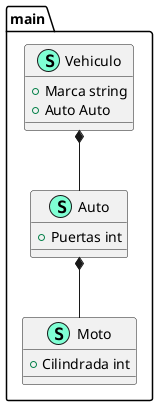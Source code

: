 @startuml
namespace main {
    class Auto << (S,Aquamarine) >> {
        + Puertas int

    }
    class Moto << (S,Aquamarine) >> {
        + Cilindrada int

    }
    class Vehiculo << (S,Aquamarine) >> {
        + Marca string
        + Auto Auto

    }
}
"main.Vehiculo" *-- "main.Auto"
"main.Auto" *-- "main.Moto"


@enduml
